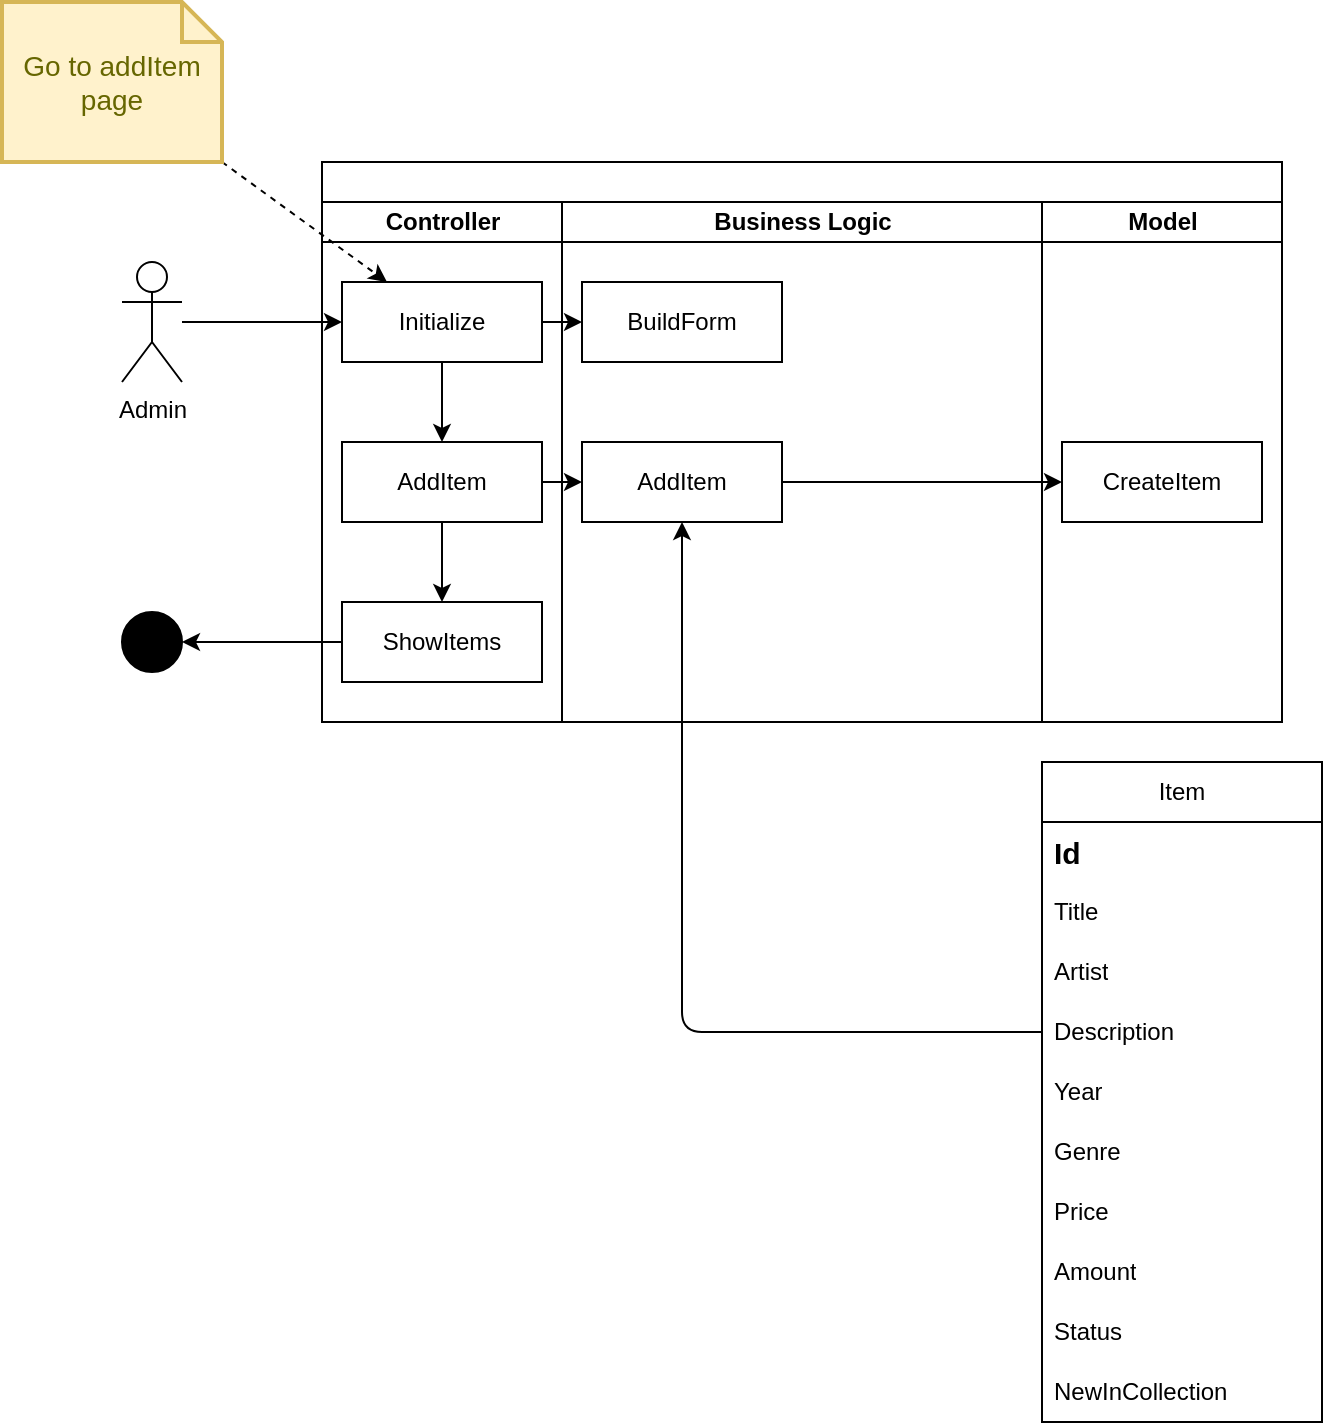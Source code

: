 <mxfile>
    <diagram id="o5zzpkP6j_OyynfpDnzo" name="Page-1">
        <mxGraphModel dx="1682" dy="1571" grid="1" gridSize="10" guides="1" tooltips="1" connect="1" arrows="1" fold="1" page="1" pageScale="1" pageWidth="850" pageHeight="1100" math="0" shadow="0">
            <root>
                <mxCell id="0"/>
                <mxCell id="1" parent="0"/>
                <mxCell id="2" value="" style="swimlane;childLayout=stackLayout;resizeParent=1;resizeParentMax=0;startSize=20;html=1;" parent="1" vertex="1">
                    <mxGeometry x="160.0" y="70" width="480" height="280" as="geometry"/>
                </mxCell>
                <mxCell id="3" value="Controller" style="swimlane;startSize=20;html=1;" parent="2" vertex="1">
                    <mxGeometry y="20" width="120" height="260" as="geometry"/>
                </mxCell>
                <mxCell id="13" value="" style="edgeStyle=none;html=1;" parent="3" source="7" target="9" edge="1">
                    <mxGeometry relative="1" as="geometry"/>
                </mxCell>
                <mxCell id="7" value="Initialize" style="rounded=0;whiteSpace=wrap;html=1;" parent="3" vertex="1">
                    <mxGeometry x="10" y="40" width="100" height="40" as="geometry"/>
                </mxCell>
                <mxCell id="28" value="" style="edgeStyle=orthogonalEdgeStyle;html=1;fontSize=15;" parent="3" source="9" target="27" edge="1">
                    <mxGeometry relative="1" as="geometry"/>
                </mxCell>
                <mxCell id="9" value="AddItem" style="rounded=0;whiteSpace=wrap;html=1;" parent="3" vertex="1">
                    <mxGeometry x="10.0" y="120" width="100" height="40" as="geometry"/>
                </mxCell>
                <mxCell id="27" value="ShowItems" style="rounded=0;whiteSpace=wrap;html=1;" parent="3" vertex="1">
                    <mxGeometry x="10.0" y="200" width="100" height="40" as="geometry"/>
                </mxCell>
                <mxCell id="4" value="Business Logic" style="swimlane;startSize=20;html=1;" parent="2" vertex="1">
                    <mxGeometry x="120" y="20" width="240" height="260" as="geometry"/>
                </mxCell>
                <mxCell id="10" value="AddItem" style="rounded=0;whiteSpace=wrap;html=1;" parent="4" vertex="1">
                    <mxGeometry x="10.0" y="120" width="100" height="40" as="geometry"/>
                </mxCell>
                <mxCell id="34" value="BuildForm" style="rounded=0;whiteSpace=wrap;html=1;" vertex="1" parent="4">
                    <mxGeometry x="10.0" y="40" width="100" height="40" as="geometry"/>
                </mxCell>
                <mxCell id="5" value="Model" style="swimlane;startSize=20;html=1;" parent="2" vertex="1">
                    <mxGeometry x="360" y="20" width="120" height="260" as="geometry"/>
                </mxCell>
                <mxCell id="11" value="CreateItem" style="rounded=0;whiteSpace=wrap;html=1;" parent="5" vertex="1">
                    <mxGeometry x="10.0" y="120" width="100" height="40" as="geometry"/>
                </mxCell>
                <mxCell id="14" value="" style="edgeStyle=none;html=1;" parent="2" source="9" target="10" edge="1">
                    <mxGeometry relative="1" as="geometry"/>
                </mxCell>
                <mxCell id="15" style="edgeStyle=none;html=1;" parent="2" source="10" target="11" edge="1">
                    <mxGeometry relative="1" as="geometry"/>
                </mxCell>
                <mxCell id="35" value="" style="edgeStyle=none;html=1;" edge="1" parent="2" source="7" target="34">
                    <mxGeometry relative="1" as="geometry"/>
                </mxCell>
                <mxCell id="8" style="edgeStyle=none;html=1;" parent="1" source="6" target="7" edge="1">
                    <mxGeometry relative="1" as="geometry"/>
                </mxCell>
                <mxCell id="6" value="Admin" style="shape=umlActor;verticalLabelPosition=bottom;verticalAlign=top;html=1;outlineConnect=0;" parent="1" vertex="1">
                    <mxGeometry x="60" y="120" width="30" height="60" as="geometry"/>
                </mxCell>
                <mxCell id="16" value="Item" style="swimlane;fontStyle=0;childLayout=stackLayout;horizontal=1;startSize=30;horizontalStack=0;resizeParent=1;resizeParentMax=0;resizeLast=0;collapsible=1;marginBottom=0;whiteSpace=wrap;html=1;" parent="1" vertex="1">
                    <mxGeometry x="520" y="370" width="140" height="330" as="geometry"/>
                </mxCell>
                <mxCell id="17" value="Id" style="text;strokeColor=none;fillColor=none;align=left;verticalAlign=middle;spacingLeft=4;spacingRight=4;overflow=hidden;points=[[0,0.5],[1,0.5]];portConstraint=eastwest;rotatable=0;whiteSpace=wrap;html=1;fontStyle=1;fontSize=15;" parent="16" vertex="1">
                    <mxGeometry y="30" width="140" height="30" as="geometry"/>
                </mxCell>
                <mxCell id="18" value="Title" style="text;strokeColor=none;fillColor=none;align=left;verticalAlign=middle;spacingLeft=4;spacingRight=4;overflow=hidden;points=[[0,0.5],[1,0.5]];portConstraint=eastwest;rotatable=0;whiteSpace=wrap;html=1;" parent="16" vertex="1">
                    <mxGeometry y="60" width="140" height="30" as="geometry"/>
                </mxCell>
                <mxCell id="19" value="Artist" style="text;strokeColor=none;fillColor=none;align=left;verticalAlign=middle;spacingLeft=4;spacingRight=4;overflow=hidden;points=[[0,0.5],[1,0.5]];portConstraint=eastwest;rotatable=0;whiteSpace=wrap;html=1;" parent="16" vertex="1">
                    <mxGeometry y="90" width="140" height="30" as="geometry"/>
                </mxCell>
                <mxCell id="20" value="Description" style="text;strokeColor=none;fillColor=none;align=left;verticalAlign=middle;spacingLeft=4;spacingRight=4;overflow=hidden;points=[[0,0.5],[1,0.5]];portConstraint=eastwest;rotatable=0;whiteSpace=wrap;html=1;" parent="16" vertex="1">
                    <mxGeometry y="120" width="140" height="30" as="geometry"/>
                </mxCell>
                <mxCell id="21" value="Year" style="text;strokeColor=none;fillColor=none;align=left;verticalAlign=middle;spacingLeft=4;spacingRight=4;overflow=hidden;points=[[0,0.5],[1,0.5]];portConstraint=eastwest;rotatable=0;whiteSpace=wrap;html=1;" parent="16" vertex="1">
                    <mxGeometry y="150" width="140" height="30" as="geometry"/>
                </mxCell>
                <mxCell id="22" value="Genre" style="text;strokeColor=none;fillColor=none;align=left;verticalAlign=middle;spacingLeft=4;spacingRight=4;overflow=hidden;points=[[0,0.5],[1,0.5]];portConstraint=eastwest;rotatable=0;whiteSpace=wrap;html=1;" parent="16" vertex="1">
                    <mxGeometry y="180" width="140" height="30" as="geometry"/>
                </mxCell>
                <mxCell id="23" value="Price" style="text;strokeColor=none;fillColor=none;align=left;verticalAlign=middle;spacingLeft=4;spacingRight=4;overflow=hidden;points=[[0,0.5],[1,0.5]];portConstraint=eastwest;rotatable=0;whiteSpace=wrap;html=1;" parent="16" vertex="1">
                    <mxGeometry y="210" width="140" height="30" as="geometry"/>
                </mxCell>
                <mxCell id="31" value="Amount" style="text;strokeColor=none;fillColor=none;align=left;verticalAlign=middle;spacingLeft=4;spacingRight=4;overflow=hidden;points=[[0,0.5],[1,0.5]];portConstraint=eastwest;rotatable=0;whiteSpace=wrap;html=1;" parent="16" vertex="1">
                    <mxGeometry y="240" width="140" height="30" as="geometry"/>
                </mxCell>
                <mxCell id="24" value="Status" style="text;strokeColor=none;fillColor=none;align=left;verticalAlign=middle;spacingLeft=4;spacingRight=4;overflow=hidden;points=[[0,0.5],[1,0.5]];portConstraint=eastwest;rotatable=0;whiteSpace=wrap;html=1;" parent="16" vertex="1">
                    <mxGeometry y="270" width="140" height="30" as="geometry"/>
                </mxCell>
                <mxCell id="25" value="NewInCollection" style="text;strokeColor=none;fillColor=none;align=left;verticalAlign=middle;spacingLeft=4;spacingRight=4;overflow=hidden;points=[[0,0.5],[1,0.5]];portConstraint=eastwest;rotatable=0;whiteSpace=wrap;html=1;" parent="16" vertex="1">
                    <mxGeometry y="300" width="140" height="30" as="geometry"/>
                </mxCell>
                <mxCell id="26" style="edgeStyle=orthogonalEdgeStyle;html=1;" parent="1" source="20" target="10" edge="1">
                    <mxGeometry relative="1" as="geometry"/>
                </mxCell>
                <mxCell id="29" value="" style="ellipse;fillColor=strokeColor;fontSize=15;" parent="1" vertex="1">
                    <mxGeometry x="60" y="295" width="30" height="30" as="geometry"/>
                </mxCell>
                <mxCell id="30" style="edgeStyle=orthogonalEdgeStyle;html=1;fontSize=15;" parent="1" source="27" target="29" edge="1">
                    <mxGeometry relative="1" as="geometry"/>
                </mxCell>
                <mxCell id="32" style="edgeStyle=none;html=1;dashed=1;" edge="1" parent="1" source="33" target="7">
                    <mxGeometry relative="1" as="geometry">
                        <mxPoint x="184.167" y="130" as="targetPoint"/>
                    </mxGeometry>
                </mxCell>
                <mxCell id="33" value="Go to addItem page" style="shape=note;strokeWidth=2;fontSize=14;size=20;whiteSpace=wrap;html=1;fillColor=#fff2cc;strokeColor=#d6b656;fontColor=#666600;" vertex="1" parent="1">
                    <mxGeometry y="-10" width="110.0" height="80" as="geometry"/>
                </mxCell>
            </root>
        </mxGraphModel>
    </diagram>
</mxfile>